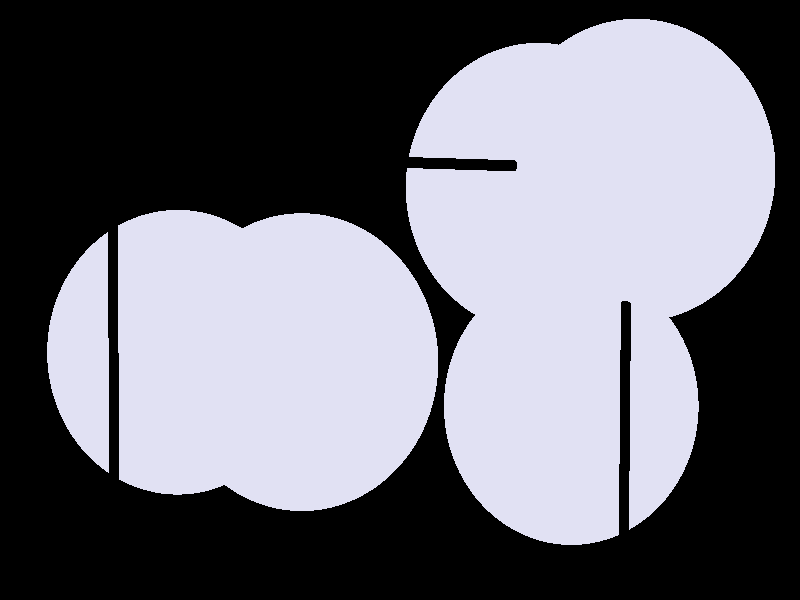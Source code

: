 #include "colors.inc"
#include "finish.inc"

global_settings {assumed_gamma 1 max_trace_level 6}
background {color White transmit 1.0}
camera {perspective
  right -7.89*x up 5.42*y
  direction 50.00*z
  location <0,0,50.00> look_at <0,0,0>}


light_source {<  2.00,   3.00,  40.00> color White
  area_light <0.70, 0, 0>, <0, 0.70, 0>, 3, 3
  adaptive 1 jitter}
// no fog
#declare simple = finish {phong 0.7}
#declare pale = finish {ambient 0.5 diffuse 0.85 roughness 0.001 specular 0.200 }
#declare intermediate = finish {ambient 0.3 diffuse 0.6 specular 0.1 roughness 0.04}
#declare vmd = finish {ambient 0.0 diffuse 0.65 phong 0.1 phong_size 40.0 specular 0.5 }
#declare jmol = finish {ambient 0.2 diffuse 0.6 specular 1 roughness 0.001 metallic}
#declare ase2 = finish {ambient 0.05 brilliance 3 diffuse 0.6 metallic specular 0.7 roughness 0.04 reflection 0.15}
#declare ase3 = finish {ambient 0.15 brilliance 2 diffuse 0.6 metallic specular 1.0 roughness 0.001 reflection 0.0}
#declare glass = finish {ambient 0.05 diffuse 0.3 specular 1.0 roughness 0.001}
#declare glass2 = finish {ambient 0.01 diffuse 0.3 specular 1.0 reflection 0.25 roughness 0.001}
#declare Rcell = 0.050;
#declare Rbond = 0.100;

#macro atom(LOC, R, COL, TRANS, FIN)
  sphere{LOC, R texture{pigment{color COL transmit TRANS} finish{FIN}}}
#end
#macro constrain(LOC, R, COL, TRANS FIN)
union{torus{R, Rcell rotate 45*z texture{pigment{color COL transmit TRANS} finish{FIN}}}
     torus{R, Rcell rotate -45*z texture{pigment{color COL transmit TRANS} finish{FIN}}}
     translate LOC}
#end

cylinder {< -2.90,  -2.41,  -1.54>, < -1.90,  -1.57,  -6.80>, Rcell pigment {Black}}
cylinder {< -2.89,   1.35,  -0.94>, < -1.89,   2.19,  -6.20>, Rcell pigment {Black}}
cylinder {<  2.24,   1.18,   0.01>, <  3.24,   2.03,  -5.24>, Rcell pigment {Black}}
cylinder {<  2.23,  -2.58,  -0.59>, <  3.23,  -1.74,  -5.85>, Rcell pigment {Black}}
cylinder {< -2.90,  -2.41,  -1.54>, < -2.89,   1.35,  -0.94>, Rcell pigment {Black}}
cylinder {< -1.90,  -1.57,  -6.80>, < -1.89,   2.19,  -6.20>, Rcell pigment {Black}}
cylinder {<  3.23,  -1.74,  -5.85>, <  3.24,   2.03,  -5.24>, Rcell pigment {Black}}
cylinder {<  2.23,  -2.58,  -0.59>, <  2.24,   1.18,   0.01>, Rcell pigment {Black}}
cylinder {< -2.90,  -2.41,  -1.54>, <  2.23,  -2.58,  -0.59>, Rcell pigment {Black}}
cylinder {< -1.90,  -1.57,  -6.80>, <  3.23,  -1.74,  -5.85>, Rcell pigment {Black}}
cylinder {< -1.89,   2.19,  -6.20>, <  3.24,   2.03,  -5.24>, Rcell pigment {Black}}
cylinder {< -2.89,   1.35,  -0.94>, <  2.24,   1.18,   0.01>, Rcell pigment {Black}}
atom(< -2.37,  -0.51,  -4.07>, 1.39, rgb <0.75, 0.75, 0.90>, 0.0, ase2) // #0
atom(<  1.87,  -1.06,  -5.39>, 1.39, rgb <0.75, 0.75, 0.90>, 0.0, ase2) // #1
atom(<  1.45,   1.08,  -3.20>, 1.39, rgb <0.75, 0.75, 0.90>, 0.0, ase2) // #2
atom(<  2.37,   1.19,  -0.82>, 1.39, rgb <0.75, 0.75, 0.90>, 0.0, ase2) // #3
atom(< -1.00,  -0.58,  -1.68>, 1.39, rgb <0.75, 0.75, 0.90>, 0.0, ase2) // #4

// no constraints
